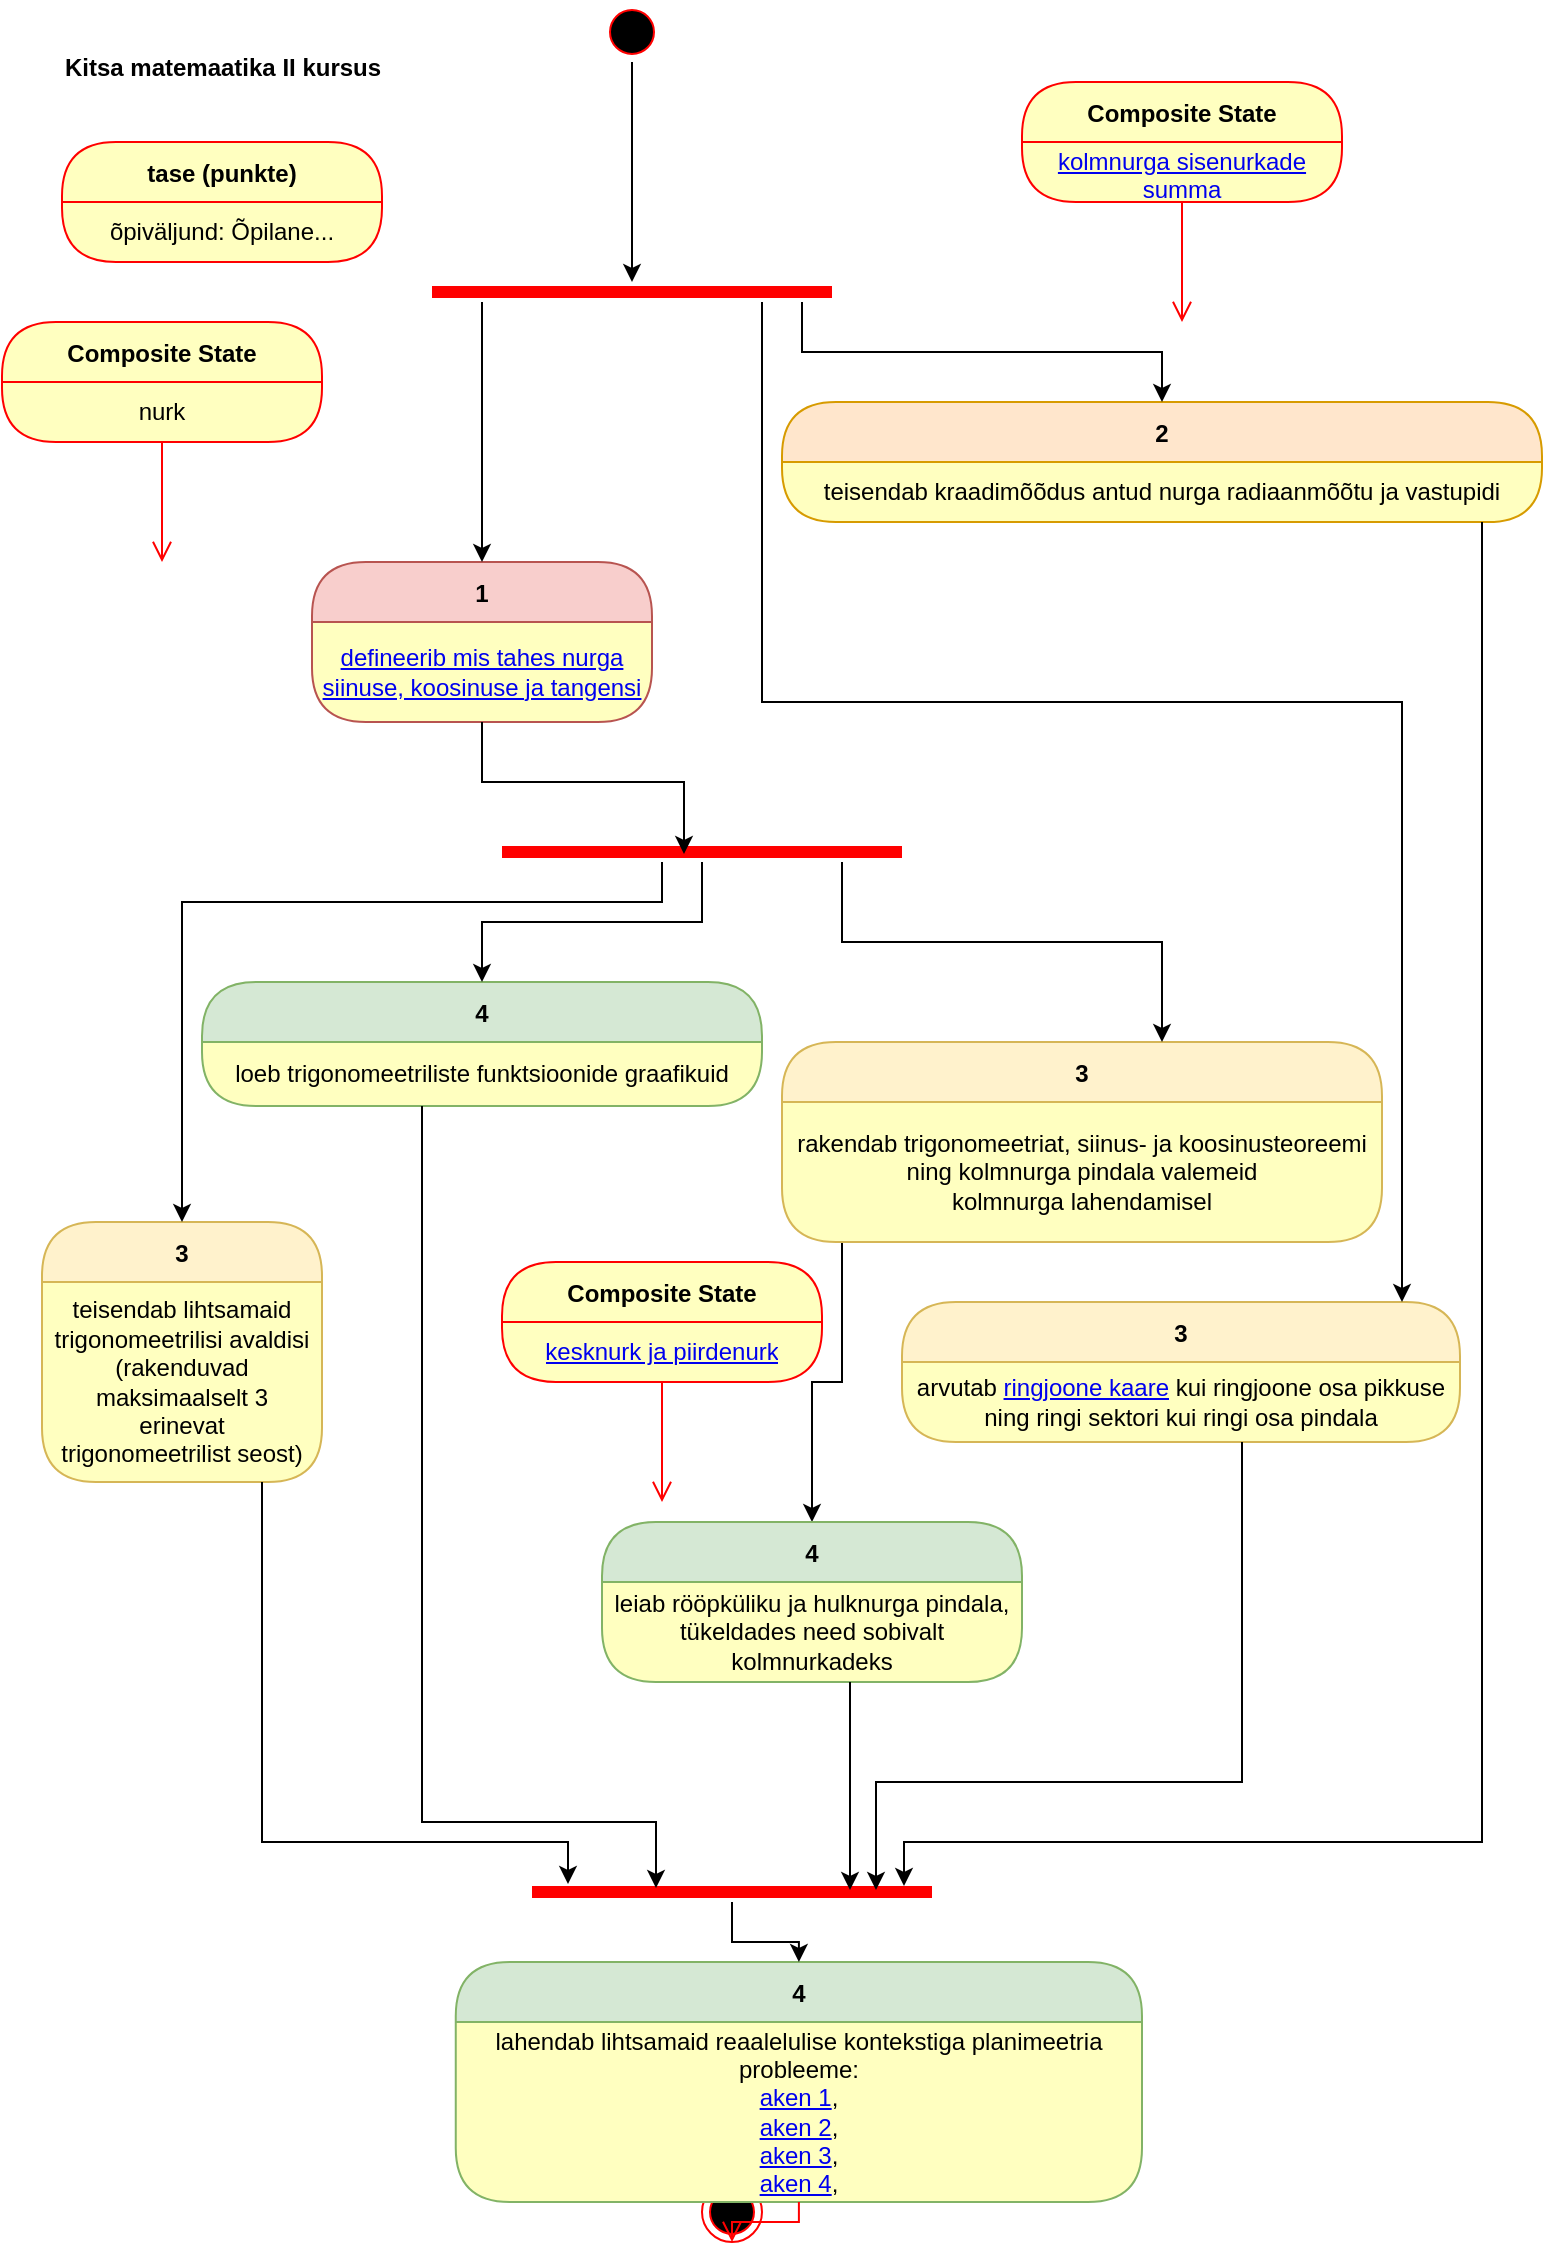 <mxfile version="26.1.3" pages="2">
  <diagram name="Õpiväljundid" id="HOLbYARwxGNt5G9FzNMO">
    <mxGraphModel dx="740" dy="413" grid="1" gridSize="10" guides="1" tooltips="1" connect="1" arrows="1" fold="1" page="1" pageScale="1" pageWidth="827" pageHeight="1169" math="1" shadow="0">
      <root>
        <mxCell id="0" />
        <mxCell id="1" parent="0" />
        <mxCell id="H3njUC9bQLBFBT5jkG47-1" value="" style="ellipse;html=1;shape=endState;fillColor=#000000;strokeColor=#ff0000;" parent="1" vertex="1">
          <mxGeometry x="370" y="1110" width="30" height="30" as="geometry" />
        </mxCell>
        <mxCell id="H3njUC9bQLBFBT5jkG47-2" value="4" style="swimlane;fontStyle=1;align=center;verticalAlign=middle;childLayout=stackLayout;horizontal=1;startSize=30;horizontalStack=0;resizeParent=0;resizeLast=1;container=0;collapsible=0;rounded=1;arcSize=30;strokeColor=#82b366;fillColor=#d5e8d4;swimlaneFillColor=#ffffc0;dropTarget=0;" parent="1" vertex="1">
          <mxGeometry x="246.88" y="1000" width="343.12" height="120" as="geometry" />
        </mxCell>
        <mxCell id="H3njUC9bQLBFBT5jkG47-3" value="lahendab lihtsamaid reaalelulise kontekstiga planimeetria probleeme:&lt;br&gt;&lt;a href=&quot;https://youtu.be/zB8ZTyG81Ow&quot;&gt;aken 1&lt;/a&gt;,&lt;br&gt;&lt;a href=&quot;https://youtu.be/3DC8eo3JhOk&quot;&gt;aken 2&lt;/a&gt;,&lt;div&gt;&lt;a href=&quot;https://youtu.be/Fq9VRtYV6oE&quot;&gt;aken 3&lt;/a&gt;,&lt;/div&gt;&lt;div&gt;&lt;a href=&quot;https://youtu.be/-v-FByE2R_w&quot;&gt;aken 4&lt;/a&gt;,&lt;/div&gt;&lt;div&gt;&lt;a href=&quot;https://youtu.be/EgYezPC1UWA&quot;&gt;aken 5&lt;/a&gt;&lt;/div&gt;" style="text;html=1;strokeColor=none;fillColor=none;align=center;verticalAlign=middle;spacingLeft=4;spacingRight=4;whiteSpace=wrap;overflow=hidden;rotatable=0;fontColor=#000000;" parent="H3njUC9bQLBFBT5jkG47-2" vertex="1">
          <mxGeometry y="30" width="343.12" height="90" as="geometry" />
        </mxCell>
        <mxCell id="H3njUC9bQLBFBT5jkG47-4" value="" style="edgeStyle=orthogonalEdgeStyle;html=1;verticalAlign=bottom;endArrow=open;endSize=8;strokeColor=#ff0000;rounded=0;" parent="1" source="H3njUC9bQLBFBT5jkG47-2" target="H3njUC9bQLBFBT5jkG47-1" edge="1">
          <mxGeometry relative="1" as="geometry">
            <mxPoint x="380" y="980" as="targetPoint" />
          </mxGeometry>
        </mxCell>
        <mxCell id="Rrk2SFUDBp2oYCEs8pPQ-13" style="edgeStyle=orthogonalEdgeStyle;rounded=0;orthogonalLoop=1;jettySize=auto;html=1;" parent="1" source="H3njUC9bQLBFBT5jkG47-17" target="H3njUC9bQLBFBT5jkG47-14" edge="1">
          <mxGeometry relative="1" as="geometry">
            <Array as="points">
              <mxPoint x="440" y="710" />
              <mxPoint x="425" y="710" />
            </Array>
          </mxGeometry>
        </mxCell>
        <mxCell id="H3njUC9bQLBFBT5jkG47-5" value="3" style="swimlane;fontStyle=1;align=center;verticalAlign=middle;childLayout=stackLayout;horizontal=1;startSize=30;horizontalStack=0;resizeParent=0;resizeLast=1;container=0;collapsible=0;rounded=1;arcSize=30;strokeColor=#d6b656;fillColor=#fff2cc;swimlaneFillColor=#ffffc0;dropTarget=0;" parent="1" vertex="1">
          <mxGeometry x="40" y="630" width="140" height="130" as="geometry" />
        </mxCell>
        <mxCell id="H3njUC9bQLBFBT5jkG47-6" value="teisendab lihtsamaid trigonomeetrilisi avaldisi (rakenduvad maksimaalselt 3 erinevat&lt;br/&gt;trigonomeetrilist seost)" style="text;html=1;strokeColor=none;fillColor=none;align=center;verticalAlign=middle;spacingLeft=4;spacingRight=4;whiteSpace=wrap;overflow=hidden;rotatable=0;fontColor=#000000;" parent="H3njUC9bQLBFBT5jkG47-5" vertex="1">
          <mxGeometry y="30" width="140" height="100" as="geometry" />
        </mxCell>
        <mxCell id="H3njUC9bQLBFBT5jkG47-8" value="4" style="swimlane;fontStyle=1;align=center;verticalAlign=middle;childLayout=stackLayout;horizontal=1;startSize=30;horizontalStack=0;resizeParent=0;resizeLast=1;container=0;collapsible=0;rounded=1;arcSize=30;strokeColor=#82b366;fillColor=#d5e8d4;swimlaneFillColor=#ffffc0;dropTarget=0;" parent="1" vertex="1">
          <mxGeometry x="120" y="510" width="280" height="62" as="geometry" />
        </mxCell>
        <mxCell id="H3njUC9bQLBFBT5jkG47-9" value="loeb trigonomeetriliste funktsioonide graafikuid" style="text;html=1;strokeColor=none;fillColor=none;align=center;verticalAlign=middle;spacingLeft=4;spacingRight=4;whiteSpace=wrap;overflow=hidden;rotatable=0;fontColor=#000000;" parent="H3njUC9bQLBFBT5jkG47-8" vertex="1">
          <mxGeometry y="30" width="280" height="32" as="geometry" />
        </mxCell>
        <mxCell id="H3njUC9bQLBFBT5jkG47-11" value="3" style="swimlane;fontStyle=1;align=center;verticalAlign=middle;childLayout=stackLayout;horizontal=1;startSize=30;horizontalStack=0;resizeParent=0;resizeLast=1;container=0;collapsible=0;rounded=1;arcSize=30;strokeColor=#d6b656;fillColor=#fff2cc;swimlaneFillColor=#ffffc0;dropTarget=0;" parent="1" vertex="1">
          <mxGeometry x="470" y="670" width="279" height="70" as="geometry" />
        </mxCell>
        <mxCell id="H3njUC9bQLBFBT5jkG47-12" value="arvutab &lt;a href=&quot;https://youtu.be/5QrQdBS312s&quot;&gt;ringjoone kaare&lt;/a&gt; kui ringjoone osa pikkuse ning ringi sektori kui ringi osa pindala" style="text;html=1;strokeColor=none;fillColor=none;align=center;verticalAlign=middle;spacingLeft=4;spacingRight=4;whiteSpace=wrap;overflow=hidden;rotatable=0;fontColor=#000000;" parent="H3njUC9bQLBFBT5jkG47-11" vertex="1">
          <mxGeometry y="30" width="279" height="40" as="geometry" />
        </mxCell>
        <mxCell id="H3njUC9bQLBFBT5jkG47-14" value="4" style="swimlane;fontStyle=1;align=center;verticalAlign=middle;childLayout=stackLayout;horizontal=1;startSize=30;horizontalStack=0;resizeParent=0;resizeLast=1;container=0;collapsible=0;rounded=1;arcSize=30;strokeColor=#82b366;fillColor=#d5e8d4;swimlaneFillColor=#ffffc0;dropTarget=0;" parent="1" vertex="1">
          <mxGeometry x="320" y="780" width="210" height="80" as="geometry" />
        </mxCell>
        <mxCell id="H3njUC9bQLBFBT5jkG47-15" value="leiab rööpküliku ja hulknurga pindala, tükeldades need sobivalt kolmnurkadeks" style="text;html=1;strokeColor=none;fillColor=none;align=center;verticalAlign=middle;spacingLeft=4;spacingRight=4;whiteSpace=wrap;overflow=hidden;rotatable=0;fontColor=#000000;" parent="H3njUC9bQLBFBT5jkG47-14" vertex="1">
          <mxGeometry y="30" width="210" height="50" as="geometry" />
        </mxCell>
        <mxCell id="H3njUC9bQLBFBT5jkG47-17" value="3" style="swimlane;fontStyle=1;align=center;verticalAlign=middle;childLayout=stackLayout;horizontal=1;startSize=30;horizontalStack=0;resizeParent=0;resizeLast=1;container=0;collapsible=0;rounded=1;arcSize=30;strokeColor=#d6b656;fillColor=#fff2cc;swimlaneFillColor=#ffffc0;dropTarget=0;" parent="1" vertex="1">
          <mxGeometry x="410" y="540" width="300" height="100" as="geometry" />
        </mxCell>
        <mxCell id="H3njUC9bQLBFBT5jkG47-18" value="rakendab trigonomeetriat, siinus- ja koosinusteoreemi ning kolmnurga pindala valemeid&lt;br/&gt;kolmnurga lahendamisel" style="text;html=1;strokeColor=none;fillColor=none;align=center;verticalAlign=middle;spacingLeft=4;spacingRight=4;whiteSpace=wrap;overflow=hidden;rotatable=0;fontColor=#000000;" parent="H3njUC9bQLBFBT5jkG47-17" vertex="1">
          <mxGeometry y="30" width="300" height="70" as="geometry" />
        </mxCell>
        <mxCell id="H3njUC9bQLBFBT5jkG47-20" value="2" style="swimlane;fontStyle=1;align=center;verticalAlign=middle;childLayout=stackLayout;horizontal=1;startSize=30;horizontalStack=0;resizeParent=0;resizeLast=1;container=0;collapsible=0;rounded=1;arcSize=30;strokeColor=#d79b00;fillColor=#ffe6cc;swimlaneFillColor=#ffffc0;dropTarget=0;" parent="1" vertex="1">
          <mxGeometry x="410" y="220" width="380" height="60" as="geometry" />
        </mxCell>
        <mxCell id="H3njUC9bQLBFBT5jkG47-21" value="teisendab kraadimõõdus antud nurga radiaanmõõtu ja vastupidi" style="text;html=1;strokeColor=none;fillColor=none;align=center;verticalAlign=middle;spacingLeft=4;spacingRight=4;whiteSpace=wrap;overflow=hidden;rotatable=0;fontColor=#000000;fontFamily=Helvetica;" parent="H3njUC9bQLBFBT5jkG47-20" vertex="1">
          <mxGeometry y="30" width="380" height="30" as="geometry" />
        </mxCell>
        <mxCell id="H3njUC9bQLBFBT5jkG47-23" value="1" style="swimlane;fontStyle=1;align=center;verticalAlign=middle;childLayout=stackLayout;horizontal=1;startSize=30;horizontalStack=0;resizeParent=0;resizeLast=1;container=0;collapsible=0;rounded=1;arcSize=30;strokeColor=#b85450;fillColor=#f8cecc;swimlaneFillColor=#ffffc0;dropTarget=0;" parent="1" vertex="1">
          <mxGeometry x="175" y="300" width="170" height="80" as="geometry" />
        </mxCell>
        <mxCell id="H3njUC9bQLBFBT5jkG47-24" value="&lt;a href=&quot;https://youtu.be/VJu7h53GuGE&quot;&gt;defineerib mis tahes nurga siinuse, koosinuse ja tangensi&lt;/a&gt;" style="text;html=1;strokeColor=none;fillColor=none;align=center;verticalAlign=middle;spacingLeft=4;spacingRight=4;whiteSpace=wrap;overflow=hidden;rotatable=0;fontColor=#000000;" parent="H3njUC9bQLBFBT5jkG47-23" vertex="1">
          <mxGeometry y="30" width="170" height="50" as="geometry" />
        </mxCell>
        <mxCell id="H3njUC9bQLBFBT5jkG47-29" value=" leiab hulkade ühendi, ühisosa ja antud hulga osahulga" style="text;html=1;strokeColor=none;fillColor=none;align=center;verticalAlign=middle;spacingLeft=4;spacingRight=4;whiteSpace=wrap;overflow=hidden;rotatable=0;fontColor=#000000;" parent="H3njUC9bQLBFBT5jkG47-23" vertex="1">
          <mxGeometry y="80" width="170" as="geometry" />
        </mxCell>
        <mxCell id="H3njUC9bQLBFBT5jkG47-26" value="" style="ellipse;html=1;shape=startState;fillColor=#000000;strokeColor=#ff0000;" parent="1" vertex="1">
          <mxGeometry x="320" y="20" width="30" height="30" as="geometry" />
        </mxCell>
        <mxCell id="H3njUC9bQLBFBT5jkG47-41" style="edgeStyle=orthogonalEdgeStyle;rounded=0;orthogonalLoop=1;jettySize=auto;html=1;" parent="1" source="H3njUC9bQLBFBT5jkG47-38" target="H3njUC9bQLBFBT5jkG47-23" edge="1">
          <mxGeometry relative="1" as="geometry">
            <Array as="points">
              <mxPoint x="260" y="230" />
              <mxPoint x="260" y="230" />
            </Array>
          </mxGeometry>
        </mxCell>
        <mxCell id="pphFC8Ue03wzv7ntUBVL-11" style="edgeStyle=orthogonalEdgeStyle;rounded=0;orthogonalLoop=1;jettySize=auto;html=1;" parent="1" source="H3njUC9bQLBFBT5jkG47-38" target="H3njUC9bQLBFBT5jkG47-20" edge="1">
          <mxGeometry relative="1" as="geometry">
            <Array as="points">
              <mxPoint x="420" y="195" />
              <mxPoint x="600" y="195" />
            </Array>
          </mxGeometry>
        </mxCell>
        <mxCell id="pphFC8Ue03wzv7ntUBVL-20" style="edgeStyle=orthogonalEdgeStyle;rounded=0;orthogonalLoop=1;jettySize=auto;html=1;" parent="1" source="H3njUC9bQLBFBT5jkG47-38" target="H3njUC9bQLBFBT5jkG47-11" edge="1">
          <mxGeometry relative="1" as="geometry">
            <Array as="points">
              <mxPoint x="400" y="370" />
              <mxPoint x="720" y="370" />
            </Array>
          </mxGeometry>
        </mxCell>
        <mxCell id="H3njUC9bQLBFBT5jkG47-38" value="" style="shape=line;html=1;strokeWidth=6;strokeColor=#ff0000;" parent="1" vertex="1">
          <mxGeometry x="235" y="160" width="200" height="10" as="geometry" />
        </mxCell>
        <mxCell id="H3njUC9bQLBFBT5jkG47-40" style="edgeStyle=orthogonalEdgeStyle;rounded=0;orthogonalLoop=1;jettySize=auto;html=1;entryX=0.5;entryY=0;entryDx=0;entryDy=0;entryPerimeter=0;" parent="1" source="H3njUC9bQLBFBT5jkG47-26" target="H3njUC9bQLBFBT5jkG47-38" edge="1">
          <mxGeometry relative="1" as="geometry" />
        </mxCell>
        <mxCell id="Rrk2SFUDBp2oYCEs8pPQ-1" value="Kitsa matemaatika II kursus" style="text;align=center;fontStyle=1;verticalAlign=middle;spacingLeft=3;spacingRight=3;strokeColor=none;rotatable=0;points=[[0,0.5],[1,0.5]];portConstraint=eastwest;html=1;" parent="1" vertex="1">
          <mxGeometry x="90" y="40" width="80" height="26" as="geometry" />
        </mxCell>
        <mxCell id="Rrk2SFUDBp2oYCEs8pPQ-2" value="tase (punkte)" style="swimlane;fontStyle=1;align=center;verticalAlign=middle;childLayout=stackLayout;horizontal=1;startSize=30;horizontalStack=0;resizeParent=0;resizeLast=1;container=0;fontColor=#000000;collapsible=0;rounded=1;arcSize=30;strokeColor=#ff0000;fillColor=#ffffc0;swimlaneFillColor=#ffffc0;dropTarget=0;" parent="1" vertex="1">
          <mxGeometry x="50" y="90" width="160" height="60" as="geometry" />
        </mxCell>
        <mxCell id="Rrk2SFUDBp2oYCEs8pPQ-3" value="õpiväljund: Õpilane..." style="text;html=1;strokeColor=none;fillColor=none;align=center;verticalAlign=middle;spacingLeft=4;spacingRight=4;whiteSpace=wrap;overflow=hidden;rotatable=0;fontColor=#000000;" parent="Rrk2SFUDBp2oYCEs8pPQ-2" vertex="1">
          <mxGeometry y="30" width="160" height="30" as="geometry" />
        </mxCell>
        <mxCell id="pphFC8Ue03wzv7ntUBVL-6" style="edgeStyle=orthogonalEdgeStyle;rounded=0;orthogonalLoop=1;jettySize=auto;html=1;" parent="1" source="pphFC8Ue03wzv7ntUBVL-5" target="H3njUC9bQLBFBT5jkG47-2" edge="1">
          <mxGeometry relative="1" as="geometry" />
        </mxCell>
        <mxCell id="pphFC8Ue03wzv7ntUBVL-5" value="" style="shape=line;html=1;strokeWidth=6;strokeColor=#ff0000;" parent="1" vertex="1">
          <mxGeometry x="285" y="960" width="200" height="10" as="geometry" />
        </mxCell>
        <mxCell id="pphFC8Ue03wzv7ntUBVL-7" style="edgeStyle=orthogonalEdgeStyle;rounded=0;orthogonalLoop=1;jettySize=auto;html=1;entryX=0.795;entryY=0.4;entryDx=0;entryDy=0;entryPerimeter=0;" parent="1" source="H3njUC9bQLBFBT5jkG47-15" target="pphFC8Ue03wzv7ntUBVL-5" edge="1">
          <mxGeometry relative="1" as="geometry">
            <Array as="points">
              <mxPoint x="444" y="850" />
              <mxPoint x="444" y="850" />
            </Array>
          </mxGeometry>
        </mxCell>
        <mxCell id="pphFC8Ue03wzv7ntUBVL-8" style="edgeStyle=orthogonalEdgeStyle;rounded=0;orthogonalLoop=1;jettySize=auto;html=1;entryX=0.09;entryY=0.1;entryDx=0;entryDy=0;entryPerimeter=0;" parent="1" source="H3njUC9bQLBFBT5jkG47-5" target="pphFC8Ue03wzv7ntUBVL-5" edge="1">
          <mxGeometry relative="1" as="geometry">
            <Array as="points">
              <mxPoint x="150" y="940" />
              <mxPoint x="303" y="940" />
            </Array>
          </mxGeometry>
        </mxCell>
        <mxCell id="pphFC8Ue03wzv7ntUBVL-9" style="edgeStyle=orthogonalEdgeStyle;rounded=0;orthogonalLoop=1;jettySize=auto;html=1;entryX=0.31;entryY=0.3;entryDx=0;entryDy=0;entryPerimeter=0;" parent="1" source="H3njUC9bQLBFBT5jkG47-9" target="pphFC8Ue03wzv7ntUBVL-5" edge="1">
          <mxGeometry relative="1" as="geometry">
            <Array as="points">
              <mxPoint x="230" y="930" />
              <mxPoint x="347" y="930" />
            </Array>
          </mxGeometry>
        </mxCell>
        <mxCell id="pphFC8Ue03wzv7ntUBVL-10" style="edgeStyle=orthogonalEdgeStyle;rounded=0;orthogonalLoop=1;jettySize=auto;html=1;entryX=0.93;entryY=0.2;entryDx=0;entryDy=0;entryPerimeter=0;" parent="1" source="H3njUC9bQLBFBT5jkG47-21" target="pphFC8Ue03wzv7ntUBVL-5" edge="1">
          <mxGeometry relative="1" as="geometry">
            <Array as="points">
              <mxPoint x="760" y="940" />
              <mxPoint x="471" y="940" />
            </Array>
          </mxGeometry>
        </mxCell>
        <mxCell id="pphFC8Ue03wzv7ntUBVL-15" style="edgeStyle=orthogonalEdgeStyle;rounded=0;orthogonalLoop=1;jettySize=auto;html=1;" parent="1" source="pphFC8Ue03wzv7ntUBVL-12" target="H3njUC9bQLBFBT5jkG47-17" edge="1">
          <mxGeometry relative="1" as="geometry">
            <Array as="points">
              <mxPoint x="440" y="490" />
              <mxPoint x="600" y="490" />
            </Array>
          </mxGeometry>
        </mxCell>
        <mxCell id="pphFC8Ue03wzv7ntUBVL-16" style="edgeStyle=orthogonalEdgeStyle;rounded=0;orthogonalLoop=1;jettySize=auto;html=1;" parent="1" source="pphFC8Ue03wzv7ntUBVL-12" target="H3njUC9bQLBFBT5jkG47-8" edge="1">
          <mxGeometry relative="1" as="geometry" />
        </mxCell>
        <mxCell id="pphFC8Ue03wzv7ntUBVL-17" style="edgeStyle=orthogonalEdgeStyle;rounded=0;orthogonalLoop=1;jettySize=auto;html=1;" parent="1" source="pphFC8Ue03wzv7ntUBVL-12" target="H3njUC9bQLBFBT5jkG47-5" edge="1">
          <mxGeometry relative="1" as="geometry">
            <Array as="points">
              <mxPoint x="350" y="470" />
              <mxPoint x="110" y="470" />
            </Array>
          </mxGeometry>
        </mxCell>
        <mxCell id="pphFC8Ue03wzv7ntUBVL-12" value="" style="shape=line;html=1;strokeWidth=6;strokeColor=#ff0000;" parent="1" vertex="1">
          <mxGeometry x="270" y="440" width="200" height="10" as="geometry" />
        </mxCell>
        <mxCell id="pphFC8Ue03wzv7ntUBVL-18" style="edgeStyle=orthogonalEdgeStyle;rounded=0;orthogonalLoop=1;jettySize=auto;html=1;entryX=0.455;entryY=0.6;entryDx=0;entryDy=0;entryPerimeter=0;" parent="1" source="H3njUC9bQLBFBT5jkG47-24" target="pphFC8Ue03wzv7ntUBVL-12" edge="1">
          <mxGeometry relative="1" as="geometry" />
        </mxCell>
        <mxCell id="pphFC8Ue03wzv7ntUBVL-21" style="edgeStyle=orthogonalEdgeStyle;rounded=0;orthogonalLoop=1;jettySize=auto;html=1;entryX=0.86;entryY=0.4;entryDx=0;entryDy=0;entryPerimeter=0;" parent="1" source="H3njUC9bQLBFBT5jkG47-12" target="pphFC8Ue03wzv7ntUBVL-5" edge="1">
          <mxGeometry relative="1" as="geometry">
            <Array as="points">
              <mxPoint x="640" y="910" />
              <mxPoint x="457" y="910" />
            </Array>
          </mxGeometry>
        </mxCell>
        <mxCell id="zeGqMkPXim4bhpI9RW-y-1" value="Composite State" style="swimlane;fontStyle=1;align=center;verticalAlign=middle;childLayout=stackLayout;horizontal=1;startSize=30;horizontalStack=0;resizeParent=0;resizeLast=1;container=0;fontColor=#000000;collapsible=0;rounded=1;arcSize=30;strokeColor=#ff0000;fillColor=#ffffc0;swimlaneFillColor=#ffffc0;dropTarget=0;" parent="1" vertex="1">
          <mxGeometry x="20" y="180" width="160" height="60" as="geometry" />
        </mxCell>
        <mxCell id="zeGqMkPXim4bhpI9RW-y-2" value="nurk" style="text;html=1;strokeColor=none;fillColor=none;align=center;verticalAlign=middle;spacingLeft=4;spacingRight=4;whiteSpace=wrap;overflow=hidden;rotatable=0;fontColor=#000000;" parent="zeGqMkPXim4bhpI9RW-y-1" vertex="1">
          <mxGeometry y="30" width="160" height="30" as="geometry" />
        </mxCell>
        <mxCell id="zeGqMkPXim4bhpI9RW-y-3" value="" style="edgeStyle=orthogonalEdgeStyle;html=1;verticalAlign=bottom;endArrow=open;endSize=8;strokeColor=#ff0000;rounded=0;" parent="1" source="zeGqMkPXim4bhpI9RW-y-1" edge="1">
          <mxGeometry relative="1" as="geometry">
            <mxPoint x="100" y="300" as="targetPoint" />
          </mxGeometry>
        </mxCell>
        <mxCell id="zeGqMkPXim4bhpI9RW-y-4" value="Composite State" style="swimlane;fontStyle=1;align=center;verticalAlign=middle;childLayout=stackLayout;horizontal=1;startSize=30;horizontalStack=0;resizeParent=0;resizeLast=1;container=0;fontColor=#000000;collapsible=0;rounded=1;arcSize=30;strokeColor=#ff0000;fillColor=#ffffc0;swimlaneFillColor=#ffffc0;dropTarget=0;" parent="1" vertex="1">
          <mxGeometry x="270" y="650" width="160" height="60" as="geometry" />
        </mxCell>
        <mxCell id="zeGqMkPXim4bhpI9RW-y-5" value="&lt;a href=&quot;https://youtu.be/ShlA80K-1tk&quot;&gt;kesknurk ja piirdenurk&lt;/a&gt;" style="text;html=1;strokeColor=none;fillColor=none;align=center;verticalAlign=middle;spacingLeft=4;spacingRight=4;whiteSpace=wrap;overflow=hidden;rotatable=0;fontColor=#000000;" parent="zeGqMkPXim4bhpI9RW-y-4" vertex="1">
          <mxGeometry y="30" width="160" height="30" as="geometry" />
        </mxCell>
        <mxCell id="zeGqMkPXim4bhpI9RW-y-6" value="" style="edgeStyle=orthogonalEdgeStyle;html=1;verticalAlign=bottom;endArrow=open;endSize=8;strokeColor=#ff0000;rounded=0;" parent="1" source="zeGqMkPXim4bhpI9RW-y-4" edge="1">
          <mxGeometry relative="1" as="geometry">
            <mxPoint x="350" y="770" as="targetPoint" />
          </mxGeometry>
        </mxCell>
        <mxCell id="-W1m9C-Xb5tXNsrV3i1l-1" value="Composite State" style="swimlane;fontStyle=1;align=center;verticalAlign=middle;childLayout=stackLayout;horizontal=1;startSize=30;horizontalStack=0;resizeParent=0;resizeLast=1;container=0;fontColor=#000000;collapsible=0;rounded=1;arcSize=30;strokeColor=#ff0000;fillColor=#ffffc0;swimlaneFillColor=#ffffc0;dropTarget=0;" parent="1" vertex="1">
          <mxGeometry x="530" y="60" width="160" height="60" as="geometry" />
        </mxCell>
        <mxCell id="-W1m9C-Xb5tXNsrV3i1l-2" value="&lt;a href=&quot;https://youtu.be/MkCB1XhrBUU&quot;&gt;kolmnurga sisenurkade summa&lt;/a&gt;" style="text;html=1;strokeColor=none;fillColor=none;align=center;verticalAlign=middle;spacingLeft=4;spacingRight=4;whiteSpace=wrap;overflow=hidden;rotatable=0;fontColor=#000000;" parent="-W1m9C-Xb5tXNsrV3i1l-1" vertex="1">
          <mxGeometry y="30" width="160" height="30" as="geometry" />
        </mxCell>
        <mxCell id="-W1m9C-Xb5tXNsrV3i1l-3" value="" style="edgeStyle=orthogonalEdgeStyle;html=1;verticalAlign=bottom;endArrow=open;endSize=8;strokeColor=#ff0000;rounded=0;" parent="1" source="-W1m9C-Xb5tXNsrV3i1l-1" edge="1">
          <mxGeometry relative="1" as="geometry">
            <mxPoint x="610" y="180" as="targetPoint" />
          </mxGeometry>
        </mxCell>
      </root>
    </mxGraphModel>
  </diagram>
  <diagram id="G3zDwb-mi2738iLz7LDv" name="Hindamine">
    <mxGraphModel dx="1380" dy="907" grid="1" gridSize="10" guides="1" tooltips="1" connect="1" arrows="1" fold="1" page="1" pageScale="1" pageWidth="850" pageHeight="1100" math="0" shadow="0">
      <root>
        <mxCell id="0" />
        <mxCell id="1" parent="0" />
        <mxCell id="I_-PW9f_ODD57kMSkVxC-2" value="&lt;p data-pm-slice=&quot;1 1 []&quot;&gt;Hindan iga õpiväljundi saavutamist, mida kontrollin lühitestiga, mis võib sisaldada ülesandeid eri õpiväljundite kohta. Mitmes testis võib olla ülesandeid sama õpiväljundi kohta. See tähendab, et õpilane võib saada sama õpiväljundi kohta mitu hinnet. Kõrgem hinne näitab kõrgemat oskustaset. Arvesse läheb suurim hinne, mis näitab, kuhu õpilane on jõudnud. Kui see hinne on suurem kui eelmine hinne, siis on õpilane tõenäoliselt õppinud. Kui õpilane on ühe ja sama õpiväljundi saavutatuse kohta saanud mitu hinnet, nt 4, 2, 3, 1, siis kehtima jääb hinne 4, kuna see on suurim&amp;nbsp;hinne. Lühitesti sooritades on keelatud kasutada mis tahes info hankimise abivahendeid, välja arvatud enda või kaasõpilase aju. Matemaatikas tuleb lõpuks sooritada eksam ja valmistume selleks niimoodi. Kui õpilane siiski vähemalt puudutab keelatud abivahendit, siis ma õpilase sooritust ei hinda.&lt;/p&gt;&lt;p&gt;&lt;/p&gt;&lt;p&gt;Kui mingi õpiväljundi hinne on 1 või 2, siis saab õpilane minult kaheosalise kooliväliseks lahendamiseks mõeldud ülesannete kogumi, milles tuleb täielikult lahendada õpiväljundiga seotud eestikeelsete sõnade ristsõna ja vähemalt 50 % ulatuses teemakohased matemaatika tervikülesanded korrektselt. Ristsõna lahendamise eesmärk on oskus osata seotud sõnavara eesti keeles, et mõistaksime üksteist paremini. Kui korrektselt lahendatud matemaatikaülesandeid on vähem kui 50 % õpilasele määratud tervikülesannete arvust, siis saab õpilane uued matemaatikaülesanded, mida on sedapuhku kahekordne arv võrreldes eelmise ülesannete arvuga, mis tuleb lahendada samal tingimusel. Kui ka seekord normi ei saavutata, saab õpilane omakorda kahekordse arvu uusi ülesandeid samal tingimusel lahendamiseks ning see protsess võib kesta seni, kuni kestab kursus, mille lõppedes fikseerime kõik hinded lõplikuks kursusehindeks. Mida rohkem õpilane harjutab, seda paremini selgeks teema saab.&lt;/p&gt;&lt;p&gt;&lt;/p&gt;&lt;p&gt;Kursusel on kaheksa õpiväljundit, mille kaalud on esitatud juuresoleval skeemil. Kui testis on boonusülesanne ja see on korrektselt lahendatud, siis sellise testi hinne kaalutakse ühe kaalu võrra suurema kaaluga - eKoolis kaks viit.&lt;/p&gt;&lt;p&gt;&lt;/p&gt;&lt;p&gt;Kui õpilane saaks testisoorituse hindeks 5 või kaks viit, siis on võimalus, et ta kutsutakse järgmises õppesessioonis, kui ta on kohal, vastavalt esimese kümne või viie minuti kestel tahvlile lahendama sarnast ülesannet ja kaasõpilastele valjuhäälselt selgitama ilma nimetatud keelatud abivahenditeta. Seeläbi kontrollime õpilase tegelikke oskusi ja see on võimalus õpilasel oma mõtteid selgitada. Kui õpilane seeläbi näitab, et ta päriselt oskab, siis kaalutakse ta maksimaalne hinne senisest kaalust ühe võrra suurema kaaluga, mistõttu eKoolis 5 / 4 tähendab hoopis tavakaalust kahe kaalu võrra suuremat kaalu. Muul juhul peab õpilane edaspidi samasuguse ajapiiranguga õppesessioonidevahelise kuni 20-min pausi kestel minu antud paberilehele lahendama sarnase ülesande. Iga sellise pausi kestel toimub lahendamine, kuni on tõendatud oskus. Kui õpilane keeldub tahvlile lahendamast, siis ta lahendab samamoodi minu antud paberilehele nimetatud pausi kestel. See reegliosa on sisse seatud seetõttu, et vahel ma kahtlustan keelatud abivahendi kasutamist, ning et vältida olukorda, milles õpilane saaks seetõttu maksimaalse hinde ja eksamil siiski hakkama ei saaks.&lt;/p&gt;&lt;p&gt;&lt;/p&gt;&lt;p&gt;&lt;span style=&quot;background-color: initial;&quot;&gt;Eraldi hinnete parandamist me ei tee. Iga lühitest võib olla osaline või täielik eelneva testi järelvastamine. Kuni kursuse lõpuni on võimalik tõendada õpiväljundi saavutamist, kui vastav temaatika on testis. Muul juhul saab õpilane endale vähemalt 3 kujundada vastava õpiväljundi kohta nimetatud koolivälise ülesande sooritamise kaudu.&lt;/span&gt;&lt;br&gt;&lt;/p&gt;" style="text;whiteSpace=wrap;html=1;fontFamily=Times New Roman;" parent="1" vertex="1">
          <mxGeometry x="268" y="40" width="315" height="1040" as="geometry" />
        </mxCell>
      </root>
    </mxGraphModel>
  </diagram>
</mxfile>
